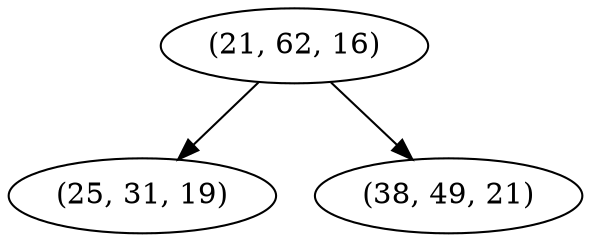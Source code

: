 digraph tree {
    "(21, 62, 16)";
    "(25, 31, 19)";
    "(38, 49, 21)";
    "(21, 62, 16)" -> "(25, 31, 19)";
    "(21, 62, 16)" -> "(38, 49, 21)";
}
